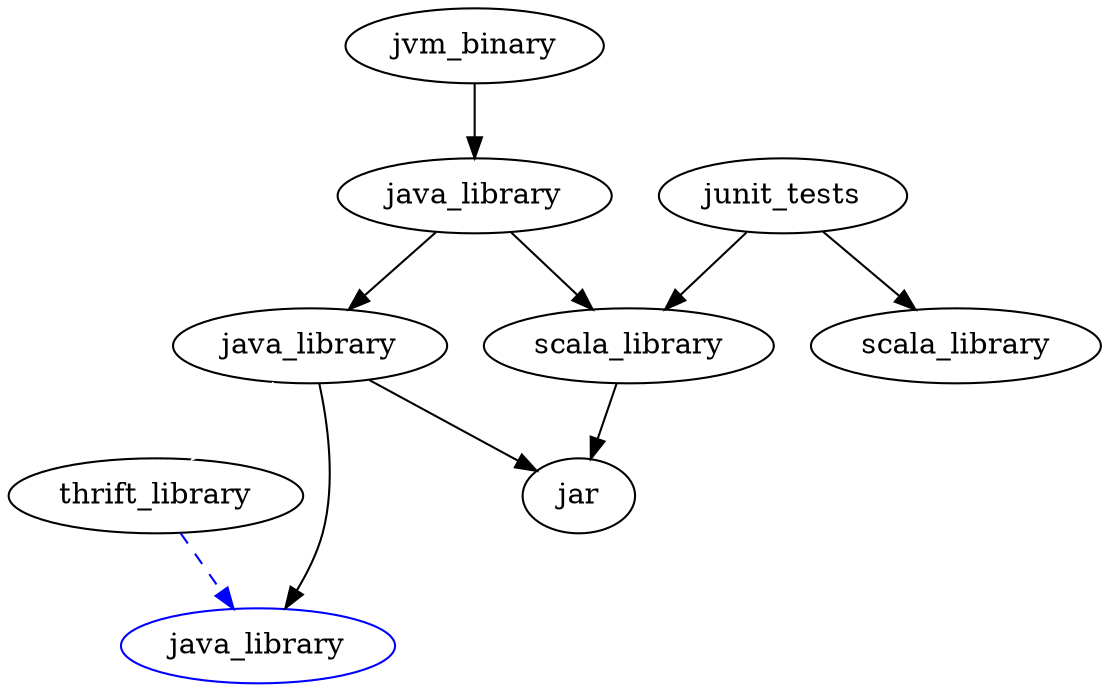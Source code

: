// This graph has synthetic targets.
digraph G {
  bina [label="jvm_binary"];
  testa [label="junit_tests"];

  javaliba [label="java_library"];
  javalibb [label="java_library"];
  libc [label="scala_library"];
  libd [label="scala_library"];

  jara [label="jar"];

  thrifta [label="thrift_library"];
  thrift_gen_a [label="java_library", color=blue];
  thrifta -> thrift_gen_a [style=dashed, color=blue];

  bina -> javaliba -> javalibb -> jara;
  javalibb -> thrifta [color=white];
  javalibb -> thrift_gen_a;
  javaliba -> libc -> jara;
  testa -> libc;
  testa -> libd;
}
